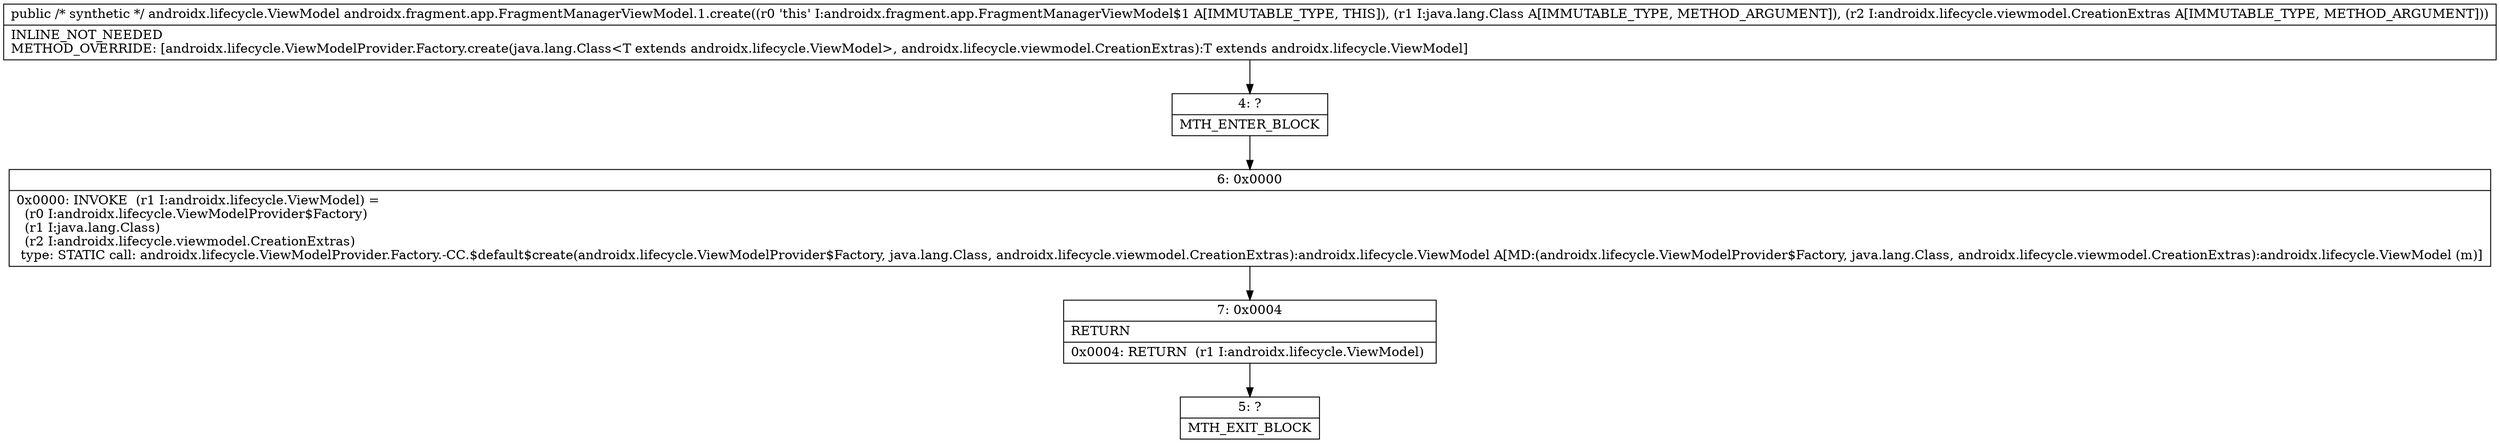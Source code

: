 digraph "CFG forandroidx.fragment.app.FragmentManagerViewModel.1.create(Ljava\/lang\/Class;Landroidx\/lifecycle\/viewmodel\/CreationExtras;)Landroidx\/lifecycle\/ViewModel;" {
Node_4 [shape=record,label="{4\:\ ?|MTH_ENTER_BLOCK\l}"];
Node_6 [shape=record,label="{6\:\ 0x0000|0x0000: INVOKE  (r1 I:androidx.lifecycle.ViewModel) = \l  (r0 I:androidx.lifecycle.ViewModelProvider$Factory)\l  (r1 I:java.lang.Class)\l  (r2 I:androidx.lifecycle.viewmodel.CreationExtras)\l type: STATIC call: androidx.lifecycle.ViewModelProvider.Factory.\-CC.$default$create(androidx.lifecycle.ViewModelProvider$Factory, java.lang.Class, androidx.lifecycle.viewmodel.CreationExtras):androidx.lifecycle.ViewModel A[MD:(androidx.lifecycle.ViewModelProvider$Factory, java.lang.Class, androidx.lifecycle.viewmodel.CreationExtras):androidx.lifecycle.ViewModel (m)]\l}"];
Node_7 [shape=record,label="{7\:\ 0x0004|RETURN\l|0x0004: RETURN  (r1 I:androidx.lifecycle.ViewModel) \l}"];
Node_5 [shape=record,label="{5\:\ ?|MTH_EXIT_BLOCK\l}"];
MethodNode[shape=record,label="{public \/* synthetic *\/ androidx.lifecycle.ViewModel androidx.fragment.app.FragmentManagerViewModel.1.create((r0 'this' I:androidx.fragment.app.FragmentManagerViewModel$1 A[IMMUTABLE_TYPE, THIS]), (r1 I:java.lang.Class A[IMMUTABLE_TYPE, METHOD_ARGUMENT]), (r2 I:androidx.lifecycle.viewmodel.CreationExtras A[IMMUTABLE_TYPE, METHOD_ARGUMENT]))  | INLINE_NOT_NEEDED\lMETHOD_OVERRIDE: [androidx.lifecycle.ViewModelProvider.Factory.create(java.lang.Class\<T extends androidx.lifecycle.ViewModel\>, androidx.lifecycle.viewmodel.CreationExtras):T extends androidx.lifecycle.ViewModel]\l}"];
MethodNode -> Node_4;Node_4 -> Node_6;
Node_6 -> Node_7;
Node_7 -> Node_5;
}

